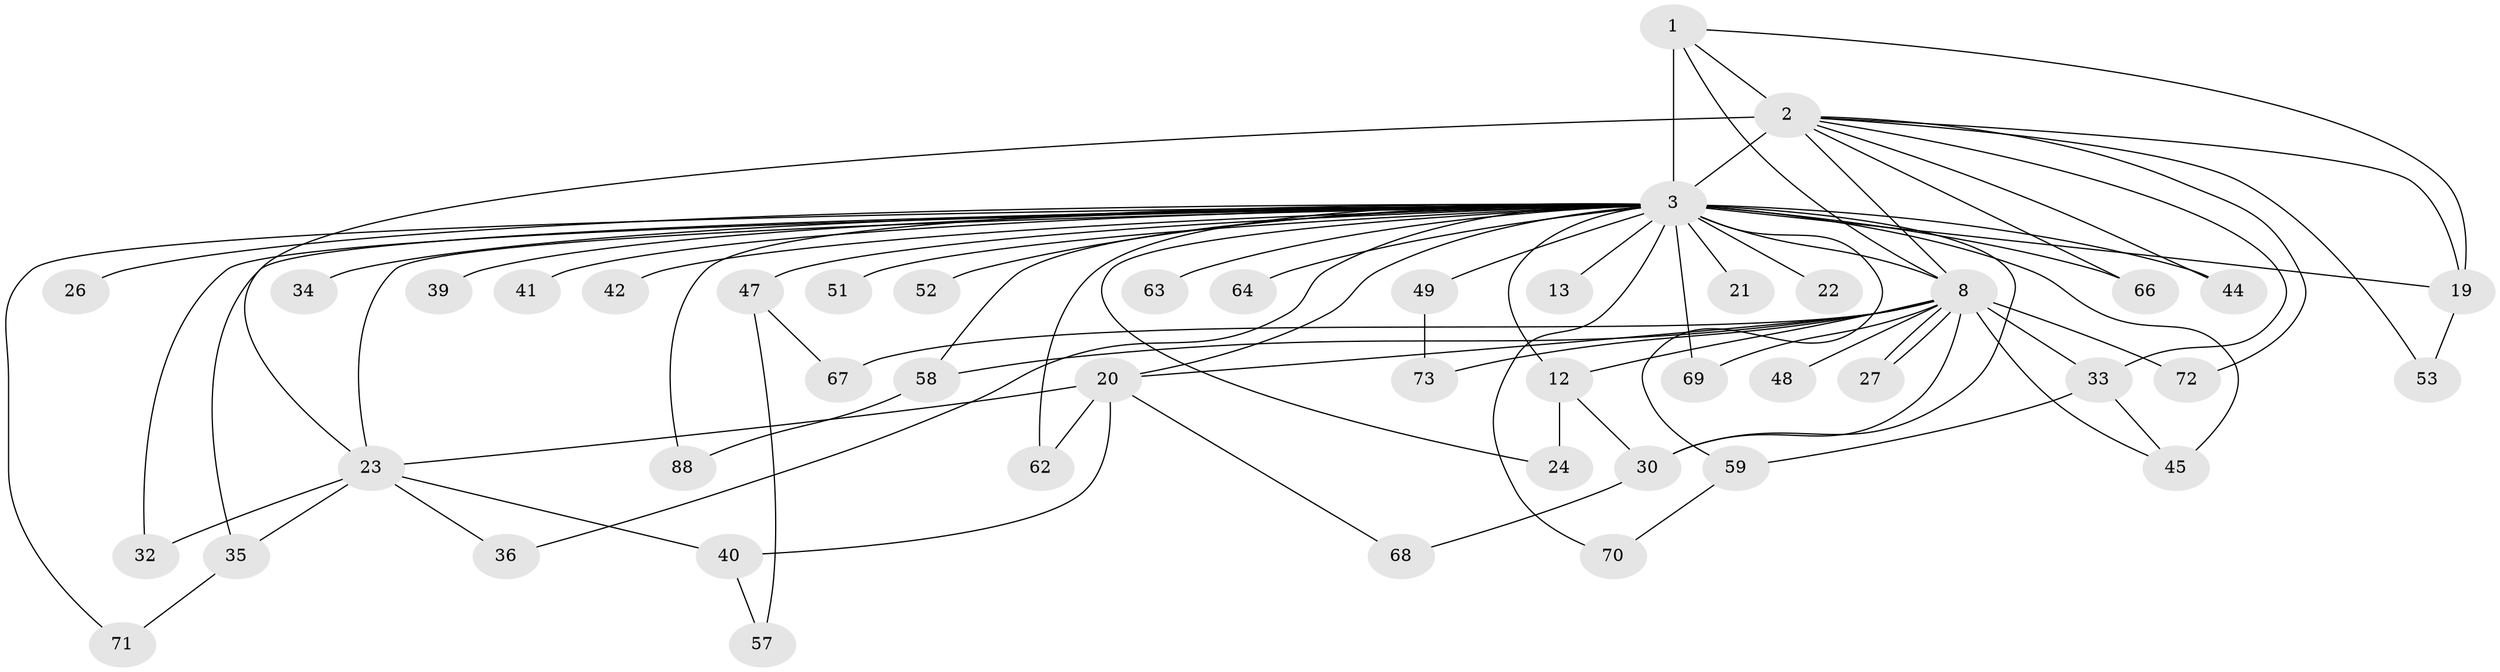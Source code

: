 // original degree distribution, {12: 0.010638297872340425, 15: 0.010638297872340425, 24: 0.010638297872340425, 16: 0.02127659574468085, 29: 0.010638297872340425, 20: 0.010638297872340425, 17: 0.010638297872340425, 23: 0.010638297872340425, 22: 0.010638297872340425, 4: 0.07446808510638298, 2: 0.5531914893617021, 3: 0.18085106382978725, 5: 0.031914893617021274, 7: 0.02127659574468085, 6: 0.02127659574468085, 8: 0.010638297872340425}
// Generated by graph-tools (version 1.1) at 2025/14/03/09/25 04:14:11]
// undirected, 47 vertices, 81 edges
graph export_dot {
graph [start="1"]
  node [color=gray90,style=filled];
  1;
  2 [super="+10+14+43"];
  3 [super="+4+74+17+82+37+61+65+18+11+7+15"];
  8 [super="+28+16+93+80"];
  12;
  13;
  19 [super="+83+86+54"];
  20;
  21;
  22;
  23 [super="+38"];
  24;
  26;
  27;
  30 [super="+55"];
  32;
  33;
  34;
  35;
  36;
  39;
  40;
  41;
  42;
  44;
  45 [super="+56"];
  47;
  48;
  49;
  51;
  52;
  53;
  57;
  58;
  59;
  62;
  63;
  64;
  66;
  67;
  68;
  69;
  70;
  71;
  72;
  73;
  88;
  1 -- 2 [weight=2];
  1 -- 3 [weight=7];
  1 -- 8 [weight=2];
  1 -- 19;
  2 -- 3 [weight=20];
  2 -- 8 [weight=3];
  2 -- 23 [weight=2];
  2 -- 66;
  2 -- 72;
  2 -- 44;
  2 -- 19;
  2 -- 53;
  2 -- 33;
  3 -- 8 [weight=12];
  3 -- 20;
  3 -- 22 [weight=2];
  3 -- 24;
  3 -- 26 [weight=2];
  3 -- 35 [weight=3];
  3 -- 39 [weight=2];
  3 -- 13;
  3 -- 21 [weight=3];
  3 -- 23 [weight=2];
  3 -- 32;
  3 -- 34 [weight=2];
  3 -- 36;
  3 -- 41 [weight=2];
  3 -- 42 [weight=2];
  3 -- 45 [weight=2];
  3 -- 47 [weight=2];
  3 -- 52;
  3 -- 58;
  3 -- 59;
  3 -- 63 [weight=2];
  3 -- 64 [weight=2];
  3 -- 66;
  3 -- 71;
  3 -- 49 [weight=2];
  3 -- 69;
  3 -- 19 [weight=3];
  3 -- 70;
  3 -- 12;
  3 -- 88;
  3 -- 30;
  3 -- 44;
  3 -- 51;
  3 -- 62;
  8 -- 12;
  8 -- 27;
  8 -- 27;
  8 -- 48 [weight=2];
  8 -- 72;
  8 -- 73;
  8 -- 33 [weight=2];
  8 -- 67;
  8 -- 69;
  8 -- 58;
  8 -- 45;
  8 -- 20;
  8 -- 30;
  12 -- 24;
  12 -- 30;
  19 -- 53;
  20 -- 40;
  20 -- 62;
  20 -- 68;
  20 -- 23;
  23 -- 32;
  23 -- 36;
  23 -- 35;
  23 -- 40;
  30 -- 68;
  33 -- 45;
  33 -- 59;
  35 -- 71;
  40 -- 57;
  47 -- 57;
  47 -- 67;
  49 -- 73;
  58 -- 88;
  59 -- 70;
}
